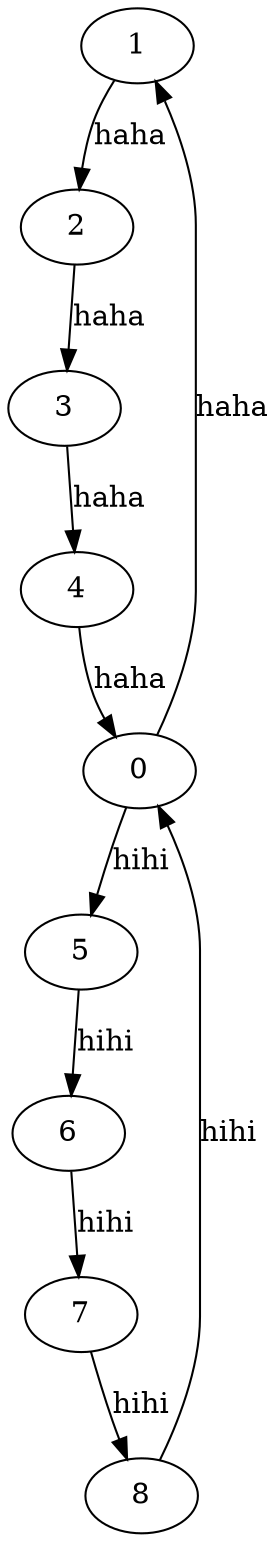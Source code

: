 digraph  {
1;
2;
3;
4;
0;
5;
6;
7;
8;
1 -> 2 [key=0, label=haha];
2 -> 3 [key=0, label=haha];
3 -> 4 [key=0, label=haha];
4 -> 0 [key=0, label=haha];
0 -> 1 [key=0, label=haha];
0 -> 5 [key=0, label=hihi];
5 -> 6 [key=0, label=hihi];
6 -> 7 [key=0, label=hihi];
7 -> 8 [key=0, label=hihi];
8 -> 0 [key=0, label=hihi];
}